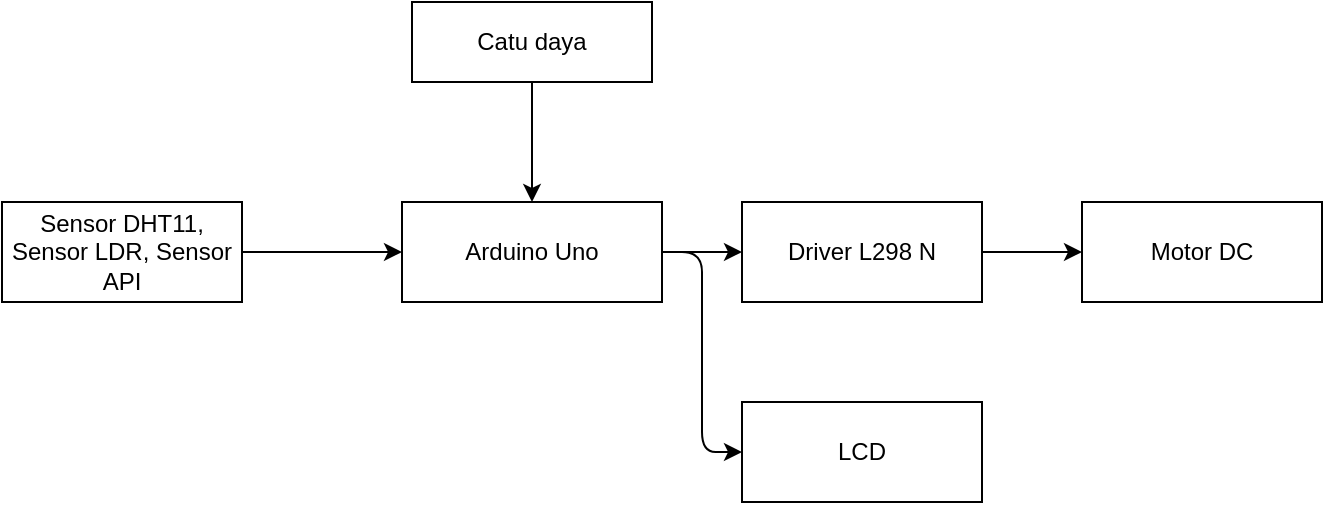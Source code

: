 <mxfile version="14.6.13" type="github">
  <diagram id="uojc08jRMCRPoiRyNP8_" name="Page-1">
    <mxGraphModel dx="868" dy="492" grid="1" gridSize="10" guides="1" tooltips="1" connect="1" arrows="1" fold="1" page="1" pageScale="1" pageWidth="827" pageHeight="1169" math="0" shadow="0">
      <root>
        <mxCell id="0" />
        <mxCell id="1" parent="0" />
        <mxCell id="0tz4_MMdnnRoiF3L_TxC-7" style="edgeStyle=orthogonalEdgeStyle;rounded=0;orthogonalLoop=1;jettySize=auto;html=1;entryX=0.5;entryY=0;entryDx=0;entryDy=0;" edge="1" parent="1" source="0tz4_MMdnnRoiF3L_TxC-1" target="0tz4_MMdnnRoiF3L_TxC-3">
          <mxGeometry relative="1" as="geometry" />
        </mxCell>
        <mxCell id="0tz4_MMdnnRoiF3L_TxC-1" value="Catu daya" style="rounded=0;whiteSpace=wrap;html=1;" vertex="1" parent="1">
          <mxGeometry x="325" y="90" width="120" height="40" as="geometry" />
        </mxCell>
        <mxCell id="0tz4_MMdnnRoiF3L_TxC-8" style="edgeStyle=orthogonalEdgeStyle;rounded=0;orthogonalLoop=1;jettySize=auto;html=1;entryX=0;entryY=0.5;entryDx=0;entryDy=0;" edge="1" parent="1" source="0tz4_MMdnnRoiF3L_TxC-2" target="0tz4_MMdnnRoiF3L_TxC-3">
          <mxGeometry relative="1" as="geometry" />
        </mxCell>
        <mxCell id="0tz4_MMdnnRoiF3L_TxC-2" value="Sensor DHT11, Sensor LDR, Sensor API" style="rounded=0;whiteSpace=wrap;html=1;" vertex="1" parent="1">
          <mxGeometry x="120" y="190" width="120" height="50" as="geometry" />
        </mxCell>
        <mxCell id="0tz4_MMdnnRoiF3L_TxC-9" style="edgeStyle=orthogonalEdgeStyle;rounded=0;orthogonalLoop=1;jettySize=auto;html=1;entryX=0;entryY=0.5;entryDx=0;entryDy=0;" edge="1" parent="1" source="0tz4_MMdnnRoiF3L_TxC-3" target="0tz4_MMdnnRoiF3L_TxC-4">
          <mxGeometry relative="1" as="geometry" />
        </mxCell>
        <mxCell id="0tz4_MMdnnRoiF3L_TxC-3" value="Arduino Uno" style="rounded=0;whiteSpace=wrap;html=1;" vertex="1" parent="1">
          <mxGeometry x="320" y="190" width="130" height="50" as="geometry" />
        </mxCell>
        <mxCell id="0tz4_MMdnnRoiF3L_TxC-12" style="edgeStyle=orthogonalEdgeStyle;rounded=0;orthogonalLoop=1;jettySize=auto;html=1;entryX=0;entryY=0.5;entryDx=0;entryDy=0;" edge="1" parent="1" source="0tz4_MMdnnRoiF3L_TxC-4" target="0tz4_MMdnnRoiF3L_TxC-6">
          <mxGeometry relative="1" as="geometry" />
        </mxCell>
        <mxCell id="0tz4_MMdnnRoiF3L_TxC-4" value="Driver L298 N" style="rounded=0;whiteSpace=wrap;html=1;" vertex="1" parent="1">
          <mxGeometry x="490" y="190" width="120" height="50" as="geometry" />
        </mxCell>
        <mxCell id="0tz4_MMdnnRoiF3L_TxC-5" value="LCD" style="rounded=0;whiteSpace=wrap;html=1;" vertex="1" parent="1">
          <mxGeometry x="490" y="290" width="120" height="50" as="geometry" />
        </mxCell>
        <mxCell id="0tz4_MMdnnRoiF3L_TxC-6" value="Motor DC" style="rounded=0;whiteSpace=wrap;html=1;" vertex="1" parent="1">
          <mxGeometry x="660" y="190" width="120" height="50" as="geometry" />
        </mxCell>
        <mxCell id="0tz4_MMdnnRoiF3L_TxC-10" value="" style="endArrow=classic;html=1;entryX=0;entryY=0.5;entryDx=0;entryDy=0;exitX=1;exitY=0.5;exitDx=0;exitDy=0;" edge="1" parent="1" source="0tz4_MMdnnRoiF3L_TxC-3" target="0tz4_MMdnnRoiF3L_TxC-5">
          <mxGeometry width="50" height="50" relative="1" as="geometry">
            <mxPoint x="470" y="210" as="sourcePoint" />
            <mxPoint x="440" y="260" as="targetPoint" />
            <Array as="points">
              <mxPoint x="470" y="215" />
              <mxPoint x="470" y="315" />
            </Array>
          </mxGeometry>
        </mxCell>
      </root>
    </mxGraphModel>
  </diagram>
</mxfile>
